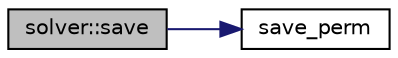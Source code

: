 digraph G
{
  edge [fontname="Helvetica",fontsize="10",labelfontname="Helvetica",labelfontsize="10"];
  node [fontname="Helvetica",fontsize="10",shape=record];
  rankdir="LR";
  Node1 [label="solver::save",height=0.2,width=0.4,color="black", fillcolor="grey75", style="filled" fontcolor="black"];
  Node1 -> Node2 [color="midnightblue",fontsize="10",style="solid",fontname="Helvetica"];
  Node2 [label="save_perm",height=0.2,width=0.4,color="black", fillcolor="white", style="filled",URL="$solver_8h.html#af66a830d3fb9a94ff1657f9864dc6869",tooltip="Saves a permutation vector vec as a permutation matrix in matrix market (.mtx) format."];
}

